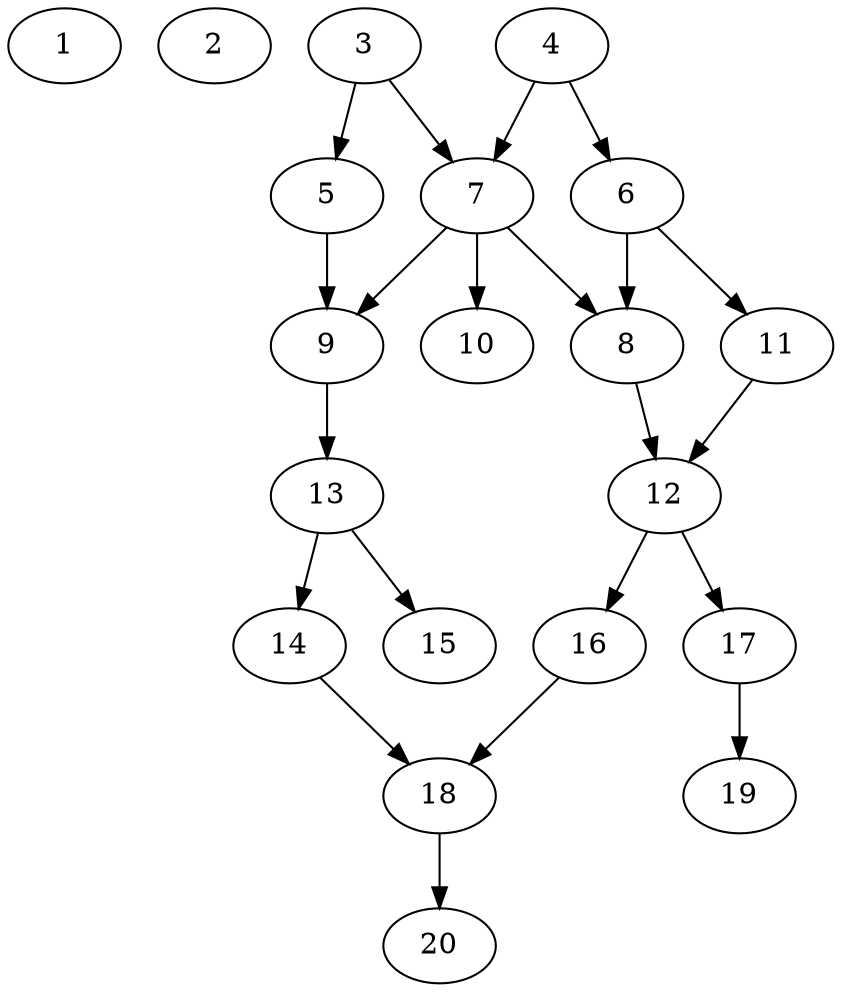 // DAG automatically generated by daggen at Wed Jul 24 22:10:09 2019
// ./daggen --dot -n 20 --ccr 0.4 --fat 0.5 --regular 0.5 --density 0.5 --mindata 5242880 --maxdata 52428800 
digraph G {
  1 [size="61255680", alpha="0.05", expect_size="24502272"] 
  2 [size="99880960", alpha="0.09", expect_size="39952384"] 
  3 [size="65774080", alpha="0.16", expect_size="26309632"] 
  3 -> 5 [size ="26309632"]
  3 -> 7 [size ="26309632"]
  4 [size="86248960", alpha="0.02", expect_size="34499584"] 
  4 -> 6 [size ="34499584"]
  4 -> 7 [size ="34499584"]
  5 [size="65095680", alpha="0.07", expect_size="26038272"] 
  5 -> 9 [size ="26038272"]
  6 [size="129290240", alpha="0.08", expect_size="51716096"] 
  6 -> 8 [size ="51716096"]
  6 -> 11 [size ="51716096"]
  7 [size="58982400", alpha="0.09", expect_size="23592960"] 
  7 -> 8 [size ="23592960"]
  7 -> 9 [size ="23592960"]
  7 -> 10 [size ="23592960"]
  8 [size="72542720", alpha="0.06", expect_size="29017088"] 
  8 -> 12 [size ="29017088"]
  9 [size="37120000", alpha="0.18", expect_size="14848000"] 
  9 -> 13 [size ="14848000"]
  10 [size="62635520", alpha="0.20", expect_size="25054208"] 
  11 [size="47672320", alpha="0.08", expect_size="19068928"] 
  11 -> 12 [size ="19068928"]
  12 [size="76815360", alpha="0.04", expect_size="30726144"] 
  12 -> 16 [size ="30726144"]
  12 -> 17 [size ="30726144"]
  13 [size="130206720", alpha="0.03", expect_size="52082688"] 
  13 -> 14 [size ="52082688"]
  13 -> 15 [size ="52082688"]
  14 [size="108075520", alpha="0.12", expect_size="43230208"] 
  14 -> 18 [size ="43230208"]
  15 [size="121702400", alpha="0.05", expect_size="48680960"] 
  16 [size="43100160", alpha="0.16", expect_size="17240064"] 
  16 -> 18 [size ="17240064"]
  17 [size="89443840", alpha="0.02", expect_size="35777536"] 
  17 -> 19 [size ="35777536"]
  18 [size="21872640", alpha="0.16", expect_size="8749056"] 
  18 -> 20 [size ="8749056"]
  19 [size="55700480", alpha="0.19", expect_size="22280192"] 
  20 [size="44736000", alpha="0.16", expect_size="17894400"] 
}
